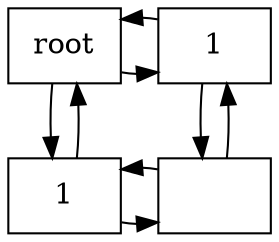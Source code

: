  digraph Matrix {
 node[shape = box]
 "Nodo0_0"[label = "root", group="0"]                                                                                                                                                                                                                      
 "Nodo0_0"->"Nodo2_0"
 "Nodo0_0"->"Nodo2_0"[dir = back]
 "Nodo0_0"->"Nodo0_2"
 "Nodo0_0"->"Nodo0_2"[dir = back]
 "Nodo2_0"[label="1",group="2"]                                                                                                                                                                                                                            
 "Nodo2_0"->"Nodo2_2"
 "Nodo2_0"->"Nodo2_2"[dir = back]
 {rank=same;"Nodo0_0";"Nodo2_0"}
 "Nodo0_2"[label = "1", group="0"]                                                                                                                                                                                                                         
 "Nodo0_2"->"Nodo2_2"
 "Nodo0_2"->"Nodo2_2"[dir = back]
 "Nodo2_2"[label = "", group="2", style=filled, fillcolor="#FFFFFF"]                                                                                                                                                                                       
 {rank=same;"Nodo0_2";"Nodo2_2"}
 }
